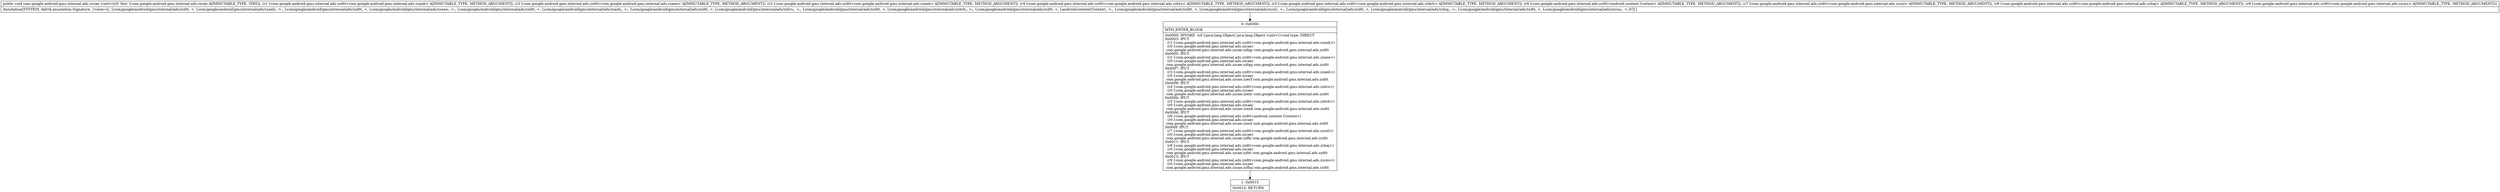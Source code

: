 digraph "CFG forcom.google.android.gms.internal.ads.zzcae.\<init\>(Lcom\/google\/android\/gms\/internal\/ads\/zzdtt;Lcom\/google\/android\/gms\/internal\/ads\/zzdtt;Lcom\/google\/android\/gms\/internal\/ads\/zzdtt;Lcom\/google\/android\/gms\/internal\/ads\/zzdtt;Lcom\/google\/android\/gms\/internal\/ads\/zzdtt;Lcom\/google\/android\/gms\/internal\/ads\/zzdtt;Lcom\/google\/android\/gms\/internal\/ads\/zzdtt;Lcom\/google\/android\/gms\/internal\/ads\/zzdtt;Lcom\/google\/android\/gms\/internal\/ads\/zzdtt;)V" {
Node_0 [shape=record,label="{0\:\ 0x0000|MTH_ENTER_BLOCK\l|0x0000: INVOKE  (r0 I:java.lang.Object) java.lang.Object.\<init\>():void type: DIRECT \l0x0003: IPUT  \l  (r1 I:com.google.android.gms.internal.ads.zzdtt\<com.google.android.gms.internal.ads.zzanb\>)\l  (r0 I:com.google.android.gms.internal.ads.zzcae)\l com.google.android.gms.internal.ads.zzcae.zzfqp com.google.android.gms.internal.ads.zzdtt \l0x0005: IPUT  \l  (r2 I:com.google.android.gms.internal.ads.zzdtt\<com.google.android.gms.internal.ads.zzane\>)\l  (r0 I:com.google.android.gms.internal.ads.zzcae)\l com.google.android.gms.internal.ads.zzcae.zzfqq com.google.android.gms.internal.ads.zzdtt \l0x0007: IPUT  \l  (r3 I:com.google.android.gms.internal.ads.zzdtt\<com.google.android.gms.internal.ads.zzanh\>)\l  (r0 I:com.google.android.gms.internal.ads.zzcae)\l com.google.android.gms.internal.ads.zzcae.zzezf com.google.android.gms.internal.ads.zzdtt \l0x0009: IPUT  \l  (r4 I:com.google.android.gms.internal.ads.zzdtt\<com.google.android.gms.internal.ads.zzbrs\>)\l  (r0 I:com.google.android.gms.internal.ads.zzcae)\l com.google.android.gms.internal.ads.zzcae.zzexr com.google.android.gms.internal.ads.zzdtt \l0x000b: IPUT  \l  (r5 I:com.google.android.gms.internal.ads.zzdtt\<com.google.android.gms.internal.ads.zzbrh\>)\l  (r0 I:com.google.android.gms.internal.ads.zzcae)\l com.google.android.gms.internal.ads.zzcae.zzexk com.google.android.gms.internal.ads.zzdtt \l0x000d: IPUT  \l  (r6 I:com.google.android.gms.internal.ads.zzdtt\<android.content.Context\>)\l  (r0 I:com.google.android.gms.internal.ads.zzcae)\l com.google.android.gms.internal.ads.zzcae.zzeol com.google.android.gms.internal.ads.zzdtt \l0x000f: IPUT  \l  (r7 I:com.google.android.gms.internal.ads.zzdtt\<com.google.android.gms.internal.ads.zzcxl\>)\l  (r0 I:com.google.android.gms.internal.ads.zzcae)\l com.google.android.gms.internal.ads.zzcae.zzfhi com.google.android.gms.internal.ads.zzdtt \l0x0011: IPUT  \l  (r8 I:com.google.android.gms.internal.ads.zzdtt\<com.google.android.gms.internal.ads.zzbaj\>)\l  (r0 I:com.google.android.gms.internal.ads.zzcae)\l com.google.android.gms.internal.ads.zzcae.zzfel com.google.android.gms.internal.ads.zzdtt \l0x0013: IPUT  \l  (r9 I:com.google.android.gms.internal.ads.zzdtt\<com.google.android.gms.internal.ads.zzcxu\>)\l  (r0 I:com.google.android.gms.internal.ads.zzcae)\l com.google.android.gms.internal.ads.zzcae.zzfhq com.google.android.gms.internal.ads.zzdtt \l}"];
Node_1 [shape=record,label="{1\:\ 0x0015|0x0015: RETURN   \l}"];
MethodNode[shape=record,label="{public void com.google.android.gms.internal.ads.zzcae.\<init\>((r0 'this' I:com.google.android.gms.internal.ads.zzcae A[IMMUTABLE_TYPE, THIS]), (r1 I:com.google.android.gms.internal.ads.zzdtt\<com.google.android.gms.internal.ads.zzanb\> A[IMMUTABLE_TYPE, METHOD_ARGUMENT]), (r2 I:com.google.android.gms.internal.ads.zzdtt\<com.google.android.gms.internal.ads.zzane\> A[IMMUTABLE_TYPE, METHOD_ARGUMENT]), (r3 I:com.google.android.gms.internal.ads.zzdtt\<com.google.android.gms.internal.ads.zzanh\> A[IMMUTABLE_TYPE, METHOD_ARGUMENT]), (r4 I:com.google.android.gms.internal.ads.zzdtt\<com.google.android.gms.internal.ads.zzbrs\> A[IMMUTABLE_TYPE, METHOD_ARGUMENT]), (r5 I:com.google.android.gms.internal.ads.zzdtt\<com.google.android.gms.internal.ads.zzbrh\> A[IMMUTABLE_TYPE, METHOD_ARGUMENT]), (r6 I:com.google.android.gms.internal.ads.zzdtt\<android.content.Context\> A[IMMUTABLE_TYPE, METHOD_ARGUMENT]), (r7 I:com.google.android.gms.internal.ads.zzdtt\<com.google.android.gms.internal.ads.zzcxl\> A[IMMUTABLE_TYPE, METHOD_ARGUMENT]), (r8 I:com.google.android.gms.internal.ads.zzdtt\<com.google.android.gms.internal.ads.zzbaj\> A[IMMUTABLE_TYPE, METHOD_ARGUMENT]), (r9 I:com.google.android.gms.internal.ads.zzdtt\<com.google.android.gms.internal.ads.zzcxu\> A[IMMUTABLE_TYPE, METHOD_ARGUMENT]))  | Annotation[SYSTEM, dalvik.annotation.Signature, \{value=[(, Lcom\/google\/android\/gms\/internal\/ads\/zzdtt, \<, Lcom\/google\/android\/gms\/internal\/ads\/zzanb;, \>;, Lcom\/google\/android\/gms\/internal\/ads\/zzdtt, \<, Lcom\/google\/android\/gms\/internal\/ads\/zzane;, \>;, Lcom\/google\/android\/gms\/internal\/ads\/zzdtt, \<, Lcom\/google\/android\/gms\/internal\/ads\/zzanh;, \>;, Lcom\/google\/android\/gms\/internal\/ads\/zzdtt, \<, Lcom\/google\/android\/gms\/internal\/ads\/zzbrs;, \>;, Lcom\/google\/android\/gms\/internal\/ads\/zzdtt, \<, Lcom\/google\/android\/gms\/internal\/ads\/zzbrh;, \>;, Lcom\/google\/android\/gms\/internal\/ads\/zzdtt, \<, Landroid\/content\/Context;, \>;, Lcom\/google\/android\/gms\/internal\/ads\/zzdtt, \<, Lcom\/google\/android\/gms\/internal\/ads\/zzcxl;, \>;, Lcom\/google\/android\/gms\/internal\/ads\/zzdtt, \<, Lcom\/google\/android\/gms\/internal\/ads\/zzbaj;, \>;, Lcom\/google\/android\/gms\/internal\/ads\/zzdtt, \<, Lcom\/google\/android\/gms\/internal\/ads\/zzcxu;, \>;)V]\}]\l}"];
MethodNode -> Node_0;
Node_0 -> Node_1;
}

